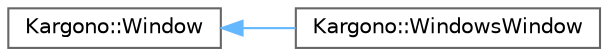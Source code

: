 digraph "Graphical Class Hierarchy"
{
 // LATEX_PDF_SIZE
  bgcolor="transparent";
  edge [fontname=Helvetica,fontsize=10,labelfontname=Helvetica,labelfontsize=10];
  node [fontname=Helvetica,fontsize=10,shape=box,height=0.2,width=0.4];
  rankdir="LR";
  Node0 [id="Node000000",label="Kargono::Window",height=0.2,width=0.4,color="grey40", fillcolor="white", style="filled",URL="$class_kargono_1_1_window.html",tooltip=" "];
  Node0 -> Node1 [id="edge14_Node000000_Node000001",dir="back",color="steelblue1",style="solid",tooltip=" "];
  Node1 [id="Node000001",label="Kargono::WindowsWindow",height=0.2,width=0.4,color="grey40", fillcolor="white", style="filled",URL="$class_kargono_1_1_windows_window.html",tooltip=" "];
}
